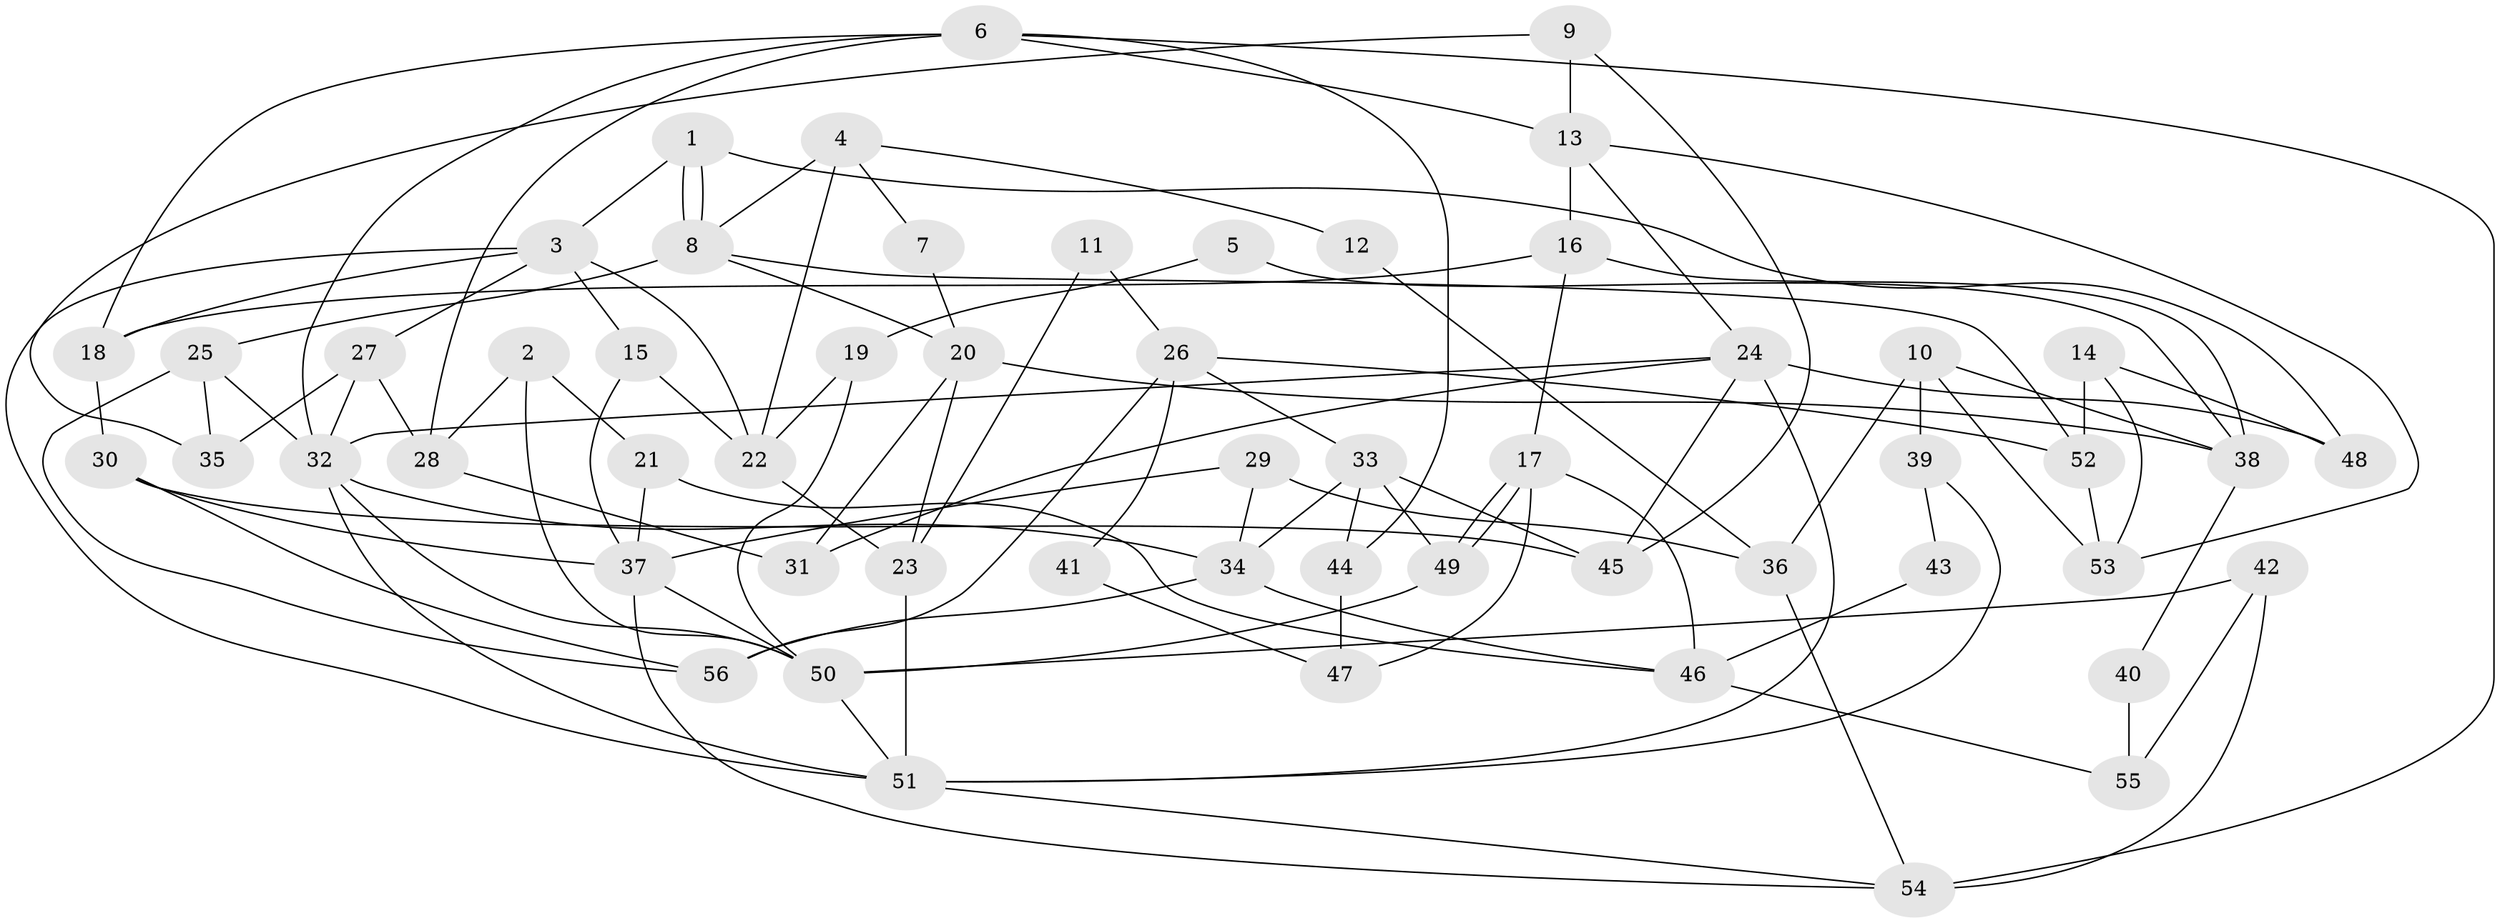 // coarse degree distribution, {4: 0.1891891891891892, 7: 0.13513513513513514, 8: 0.13513513513513514, 5: 0.10810810810810811, 2: 0.10810810810810811, 3: 0.1891891891891892, 6: 0.13513513513513514}
// Generated by graph-tools (version 1.1) at 2025/42/03/06/25 10:42:00]
// undirected, 56 vertices, 112 edges
graph export_dot {
graph [start="1"]
  node [color=gray90,style=filled];
  1;
  2;
  3;
  4;
  5;
  6;
  7;
  8;
  9;
  10;
  11;
  12;
  13;
  14;
  15;
  16;
  17;
  18;
  19;
  20;
  21;
  22;
  23;
  24;
  25;
  26;
  27;
  28;
  29;
  30;
  31;
  32;
  33;
  34;
  35;
  36;
  37;
  38;
  39;
  40;
  41;
  42;
  43;
  44;
  45;
  46;
  47;
  48;
  49;
  50;
  51;
  52;
  53;
  54;
  55;
  56;
  1 -- 8;
  1 -- 8;
  1 -- 3;
  1 -- 48;
  2 -- 28;
  2 -- 50;
  2 -- 21;
  3 -- 51;
  3 -- 27;
  3 -- 15;
  3 -- 18;
  3 -- 22;
  4 -- 8;
  4 -- 22;
  4 -- 7;
  4 -- 12;
  5 -- 38;
  5 -- 19;
  6 -- 18;
  6 -- 32;
  6 -- 13;
  6 -- 28;
  6 -- 44;
  6 -- 54;
  7 -- 20;
  8 -- 52;
  8 -- 20;
  8 -- 25;
  9 -- 45;
  9 -- 35;
  9 -- 13;
  10 -- 38;
  10 -- 53;
  10 -- 36;
  10 -- 39;
  11 -- 26;
  11 -- 23;
  12 -- 36;
  13 -- 16;
  13 -- 24;
  13 -- 53;
  14 -- 48;
  14 -- 53;
  14 -- 52;
  15 -- 37;
  15 -- 22;
  16 -- 18;
  16 -- 17;
  16 -- 38;
  17 -- 49;
  17 -- 49;
  17 -- 46;
  17 -- 47;
  18 -- 30;
  19 -- 22;
  19 -- 50;
  20 -- 23;
  20 -- 31;
  20 -- 38;
  21 -- 37;
  21 -- 46;
  22 -- 23;
  23 -- 51;
  24 -- 32;
  24 -- 31;
  24 -- 45;
  24 -- 48;
  24 -- 51;
  25 -- 56;
  25 -- 32;
  25 -- 35;
  26 -- 56;
  26 -- 33;
  26 -- 41;
  26 -- 52;
  27 -- 32;
  27 -- 28;
  27 -- 35;
  28 -- 31;
  29 -- 36;
  29 -- 34;
  29 -- 37;
  30 -- 37;
  30 -- 45;
  30 -- 56;
  32 -- 51;
  32 -- 34;
  32 -- 50;
  33 -- 34;
  33 -- 49;
  33 -- 44;
  33 -- 45;
  34 -- 46;
  34 -- 56;
  36 -- 54;
  37 -- 54;
  37 -- 50;
  38 -- 40;
  39 -- 51;
  39 -- 43;
  40 -- 55;
  41 -- 47;
  42 -- 54;
  42 -- 50;
  42 -- 55;
  43 -- 46;
  44 -- 47;
  46 -- 55;
  49 -- 50;
  50 -- 51;
  51 -- 54;
  52 -- 53;
}
